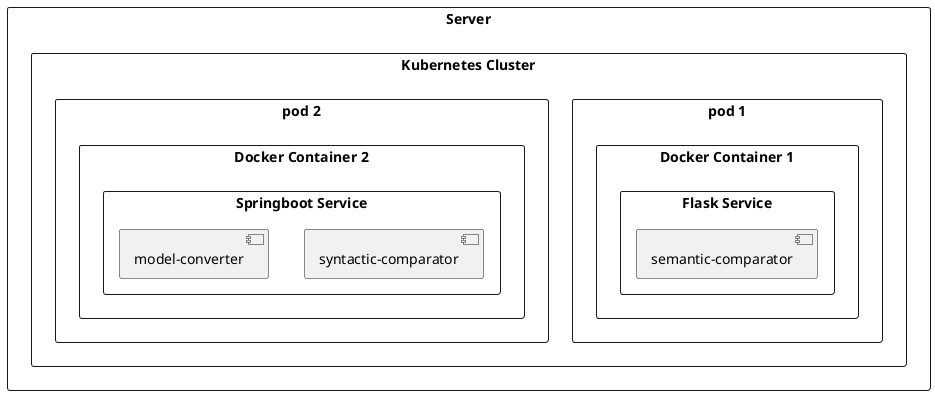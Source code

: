 @startuml


rectangle "Server" {
	rectangle "Kubernetes Cluster" {
		rectangle "pod 1" {
			rectangle "Docker Container 1" {
				rectangle "Flask Service" {
					component "semantic-comparator"
				}
			}
		}

		rectangle "pod 2" {
			rectangle "Docker Container 2" {
				rectangle "Springboot Service" {
					component "syntactic-comparator"
					component "model-converter" 
				}
			}
		}
	}
}
@enduml